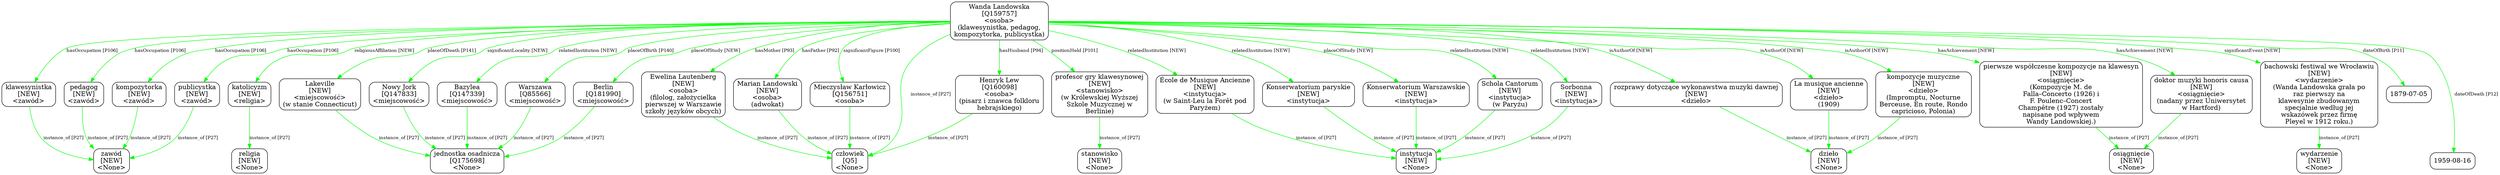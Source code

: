 digraph {
	node [shape=box,
		style=rounded
	];
	edge [fontsize=10];
	"Wanda Landowska
[Q159757]
<osoba>
(klawesynistka, pedagog,
kompozytorka, publicystka)"	[color=black,
		label="Wanda Landowska
[Q159757]
<osoba>
(klawesynistka, pedagog,
kompozytorka, publicystka)"];
	"klawesynistka
[NEW]
<zawód>"	[color=black,
		label="klawesynistka
[NEW]
<zawód>"];
	"Wanda Landowska
[Q159757]
<osoba>
(klawesynistka, pedagog,
kompozytorka, publicystka)" -> "klawesynistka
[NEW]
<zawód>"	[color=green,
		label="hasOccupation [P106]"];
	"pedagog
[NEW]
<zawód>"	[color=black,
		label="pedagog
[NEW]
<zawód>"];
	"Wanda Landowska
[Q159757]
<osoba>
(klawesynistka, pedagog,
kompozytorka, publicystka)" -> "pedagog
[NEW]
<zawód>"	[color=green,
		label="hasOccupation [P106]"];
	"kompozytorka
[NEW]
<zawód>"	[color=black,
		label="kompozytorka
[NEW]
<zawód>"];
	"Wanda Landowska
[Q159757]
<osoba>
(klawesynistka, pedagog,
kompozytorka, publicystka)" -> "kompozytorka
[NEW]
<zawód>"	[color=green,
		label="hasOccupation [P106]"];
	"publicystka
[NEW]
<zawód>"	[color=black,
		label="publicystka
[NEW]
<zawód>"];
	"Wanda Landowska
[Q159757]
<osoba>
(klawesynistka, pedagog,
kompozytorka, publicystka)" -> "publicystka
[NEW]
<zawód>"	[color=green,
		label="hasOccupation [P106]"];
	"Warszawa
[Q85566]
<miejscowość>"	[color=black,
		label="Warszawa
[Q85566]
<miejscowość>"];
	"Wanda Landowska
[Q159757]
<osoba>
(klawesynistka, pedagog,
kompozytorka, publicystka)" -> "Warszawa
[Q85566]
<miejscowość>"	[color=green,
		label="placeOfBirth [P140]"];
	"Lakeville
[NEW]
<miejscowość>
(w stanie Connecticut)"	[color=black,
		label="Lakeville
[NEW]
<miejscowość>
(w stanie Connecticut)"];
	"Wanda Landowska
[Q159757]
<osoba>
(klawesynistka, pedagog,
kompozytorka, publicystka)" -> "Lakeville
[NEW]
<miejscowość>
(w stanie Connecticut)"	[color=green,
		label="placeOfDeath [P141]"];
	"Marian Landowski
[NEW]
<osoba>
(adwokat)"	[color=black,
		label="Marian Landowski
[NEW]
<osoba>
(adwokat)"];
	"Wanda Landowska
[Q159757]
<osoba>
(klawesynistka, pedagog,
kompozytorka, publicystka)" -> "Marian Landowski
[NEW]
<osoba>
(adwokat)"	[color=green,
		label="hasFather [P92]"];
	"Ewelina Lautenberg
[NEW]
<osoba>
(filolog, założycielka
pierwszej w Warszawie
szkoły języków obcych)"	[color=black,
		label="Ewelina Lautenberg
[NEW]
<osoba>
(filolog, założycielka
pierwszej w Warszawie
szkoły języków obcych)"];
	"Wanda Landowska
[Q159757]
<osoba>
(klawesynistka, pedagog,
kompozytorka, publicystka)" -> "Ewelina Lautenberg
[NEW]
<osoba>
(filolog, założycielka
pierwszej w Warszawie
szkoły języków obcych)"	[color=green,
		label="hasMother [P93]"];
	"katolicyzm
[NEW]
<religia>"	[color=black,
		label="katolicyzm
[NEW]
<religia>"];
	"Wanda Landowska
[Q159757]
<osoba>
(klawesynistka, pedagog,
kompozytorka, publicystka)" -> "katolicyzm
[NEW]
<religia>"	[color=green,
		label="religiousAffiliation [NEW]"];
	"Konserwatorium Warszawskie
[NEW]
<instytucja>"	[color=black,
		label="Konserwatorium Warszawskie
[NEW]
<instytucja>"];
	"Wanda Landowska
[Q159757]
<osoba>
(klawesynistka, pedagog,
kompozytorka, publicystka)" -> "Konserwatorium Warszawskie
[NEW]
<instytucja>"	[color=green,
		label="placeOfStudy [NEW]"];
	"Berlin
[Q181990]
<miejscowość>"	[color=black,
		label="Berlin
[Q181990]
<miejscowość>"];
	"Wanda Landowska
[Q159757]
<osoba>
(klawesynistka, pedagog,
kompozytorka, publicystka)" -> "Berlin
[Q181990]
<miejscowość>"	[color=green,
		label="placeOfStudy [NEW]"];
	"Mieczysław Karłowicz
[Q156751]
<osoba>"	[color=black,
		label="Mieczysław Karłowicz
[Q156751]
<osoba>"];
	"Wanda Landowska
[Q159757]
<osoba>
(klawesynistka, pedagog,
kompozytorka, publicystka)" -> "Mieczysław Karłowicz
[Q156751]
<osoba>"	[color=green,
		label="significantFigure [P100]"];
	"Henryk Lew
[Q160098]
<osoba>
(pisarz i znawca folkloru
hebrajskiego)"	[color=black,
		label="Henryk Lew
[Q160098]
<osoba>
(pisarz i znawca folkloru
hebrajskiego)"];
	"Wanda Landowska
[Q159757]
<osoba>
(klawesynistka, pedagog,
kompozytorka, publicystka)" -> "Henryk Lew
[Q160098]
<osoba>
(pisarz i znawca folkloru
hebrajskiego)"	[color=green,
		label="hasHusband [P94]"];
	"Schola Cantorum
[NEW]
<instytucja>
(w Paryżu)"	[color=black,
		label="Schola Cantorum
[NEW]
<instytucja>
(w Paryżu)"];
	"Wanda Landowska
[Q159757]
<osoba>
(klawesynistka, pedagog,
kompozytorka, publicystka)" -> "Schola Cantorum
[NEW]
<instytucja>
(w Paryżu)"	[color=green,
		label="relatedInstitution [NEW]"];
	"profesor gry klawesynowej
[NEW]
<stanowisko>
(w Królewskiej Wyższej
Szkole Muzycznej w
Berlinie)"	[color=black,
		label="profesor gry klawesynowej
[NEW]
<stanowisko>
(w Królewskiej Wyższej
Szkole Muzycznej w
Berlinie)"];
	"Wanda Landowska
[Q159757]
<osoba>
(klawesynistka, pedagog,
kompozytorka, publicystka)" -> "profesor gry klawesynowej
[NEW]
<stanowisko>
(w Królewskiej Wyższej
Szkole Muzycznej w
Berlinie)"	[color=green,
		label="positionHeld [P101]"];
	"Bazylea
[Q147339]
<miejscowość>"	[color=black,
		label="Bazylea
[Q147339]
<miejscowość>"];
	"Wanda Landowska
[Q159757]
<osoba>
(klawesynistka, pedagog,
kompozytorka, publicystka)" -> "Bazylea
[Q147339]
<miejscowość>"	[color=green,
		label="relatedInstitution [NEW]"];
	"Sorbonna
[NEW]
<instytucja>"	[color=black,
		label="Sorbonna
[NEW]
<instytucja>"];
	"Wanda Landowska
[Q159757]
<osoba>
(klawesynistka, pedagog,
kompozytorka, publicystka)" -> "Sorbonna
[NEW]
<instytucja>"	[color=green,
		label="relatedInstitution [NEW]"];
	"École de Musique Ancienne
[NEW]
<instytucja>
(w Saint-Leu la Forêt pod
Paryżem)"	[color=black,
		label="École de Musique Ancienne
[NEW]
<instytucja>
(w Saint-Leu la Forêt pod
Paryżem)"];
	"Wanda Landowska
[Q159757]
<osoba>
(klawesynistka, pedagog,
kompozytorka, publicystka)" -> "École de Musique Ancienne
[NEW]
<instytucja>
(w Saint-Leu la Forêt pod
Paryżem)"	[color=green,
		label="relatedInstitution [NEW]"];
	"Konserwatorium paryskie
[NEW]
<instytucja>"	[color=black,
		label="Konserwatorium paryskie
[NEW]
<instytucja>"];
	"Wanda Landowska
[Q159757]
<osoba>
(klawesynistka, pedagog,
kompozytorka, publicystka)" -> "Konserwatorium paryskie
[NEW]
<instytucja>"	[color=green,
		label="relatedInstitution [NEW]"];
	"Nowy Jork
[Q147833]
<miejscowość>"	[color=black,
		label="Nowy Jork
[Q147833]
<miejscowość>"];
	"Wanda Landowska
[Q159757]
<osoba>
(klawesynistka, pedagog,
kompozytorka, publicystka)" -> "Nowy Jork
[Q147833]
<miejscowość>"	[color=green,
		label="significantLocality [NEW]"];
	"doktor muzyki honoris causa
[NEW]
<osiągnięcie>
(nadany przez Uniwersytet
w Hartford)"	[color=black,
		label="doktor muzyki honoris causa
[NEW]
<osiągnięcie>
(nadany przez Uniwersytet
w Hartford)"];
	"Wanda Landowska
[Q159757]
<osoba>
(klawesynistka, pedagog,
kompozytorka, publicystka)" -> "doktor muzyki honoris causa
[NEW]
<osiągnięcie>
(nadany przez Uniwersytet
w Hartford)"	[color=green,
		label="hasAchievement [NEW]"];
	"rozprawy dotyczące wykonawstwa muzyki dawnej
[NEW]
<dzieło>"	[color=black,
		label="rozprawy dotyczące wykonawstwa muzyki dawnej
[NEW]
<dzieło>"];
	"Wanda Landowska
[Q159757]
<osoba>
(klawesynistka, pedagog,
kompozytorka, publicystka)" -> "rozprawy dotyczące wykonawstwa muzyki dawnej
[NEW]
<dzieło>"	[color=green,
		label="isAuthorOf [NEW]"];
	"La musique ancienne
[NEW]
<dzieło>
(1909)"	[color=black,
		label="La musique ancienne
[NEW]
<dzieło>
(1909)"];
	"Wanda Landowska
[Q159757]
<osoba>
(klawesynistka, pedagog,
kompozytorka, publicystka)" -> "La musique ancienne
[NEW]
<dzieło>
(1909)"	[color=green,
		label="isAuthorOf [NEW]"];
	"kompozycje muzyczne
[NEW]
<dzieło>
(Impromptu, Nocturne
Berceuse, En route, Rondo
capricioso, Polonia)"	[color=black,
		label="kompozycje muzyczne
[NEW]
<dzieło>
(Impromptu, Nocturne
Berceuse, En route, Rondo
capricioso, Polonia)"];
	"Wanda Landowska
[Q159757]
<osoba>
(klawesynistka, pedagog,
kompozytorka, publicystka)" -> "kompozycje muzyczne
[NEW]
<dzieło>
(Impromptu, Nocturne
Berceuse, En route, Rondo
capricioso, Polonia)"	[color=green,
		label="isAuthorOf [NEW]"];
	"bachowski festiwal we Wrocławiu
[NEW]
<wydarzenie>
(Wanda Landowska grała po
raz pierwszy na
klawesynie zbudowanym
specjalnie \
według jej
wskazówek przez firmę
Pleyel w 1912 roku.)"	[color=black,
		label="bachowski festiwal we Wrocławiu
[NEW]
<wydarzenie>
(Wanda Landowska grała po
raz pierwszy na
klawesynie zbudowanym
specjalnie \
według jej
wskazówek przez firmę
Pleyel w 1912 roku.)"];
	"Wanda Landowska
[Q159757]
<osoba>
(klawesynistka, pedagog,
kompozytorka, publicystka)" -> "bachowski festiwal we Wrocławiu
[NEW]
<wydarzenie>
(Wanda Landowska grała po
raz pierwszy na
klawesynie zbudowanym
specjalnie \
według jej
wskazówek przez firmę
Pleyel w 1912 roku.)"	[color=green,
		label="significantEvent [NEW]"];
	"pierwsze współczesne kompozycje na klawesyn
[NEW]
<osiągnięcie>
(Kompozycje M. de
Falla–Concerto (1926) i
F. Poulenc–Concert
\
Champêtre (1927) zostały
napisane pod wpływem
Wandy Landowskiej.)"	[color=black,
		label="pierwsze współczesne kompozycje na klawesyn
[NEW]
<osiągnięcie>
(Kompozycje M. de
Falla–Concerto (1926) i
F. Poulenc–Concert
\
Champêtre (1927) zostały
napisane pod wpływem
Wandy Landowskiej.)"];
	"Wanda Landowska
[Q159757]
<osoba>
(klawesynistka, pedagog,
kompozytorka, publicystka)" -> "pierwsze współczesne kompozycje na klawesyn
[NEW]
<osiągnięcie>
(Kompozycje M. de
Falla–Concerto (1926) i
F. Poulenc–Concert
\
Champêtre (1927) zostały
napisane pod wpływem
Wandy Landowskiej.)"	[color=green,
		label="hasAchievement [NEW]"];
	"Wanda Landowska
[Q159757]
<osoba>
(klawesynistka, pedagog,
kompozytorka, publicystka)" -> "człowiek
[Q5]
<None>"	[color=green,
		label="instance_of [P27]"];
	"Wanda Landowska
[Q159757]
<osoba>
(klawesynistka, pedagog,
kompozytorka, publicystka)" -> "1879-07-05"	[color=green,
		label="dateOfBirth [P11]",
		minlen=1];
	"Wanda Landowska
[Q159757]
<osoba>
(klawesynistka, pedagog,
kompozytorka, publicystka)" -> "1959-08-16"	[color=green,
		label="dateOfDeath [P12]",
		minlen=2];
	"klawesynistka
[NEW]
<zawód>" -> "zawód
[NEW]
<None>"	[color=green,
		label="instance_of [P27]"];
	"pedagog
[NEW]
<zawód>" -> "zawód
[NEW]
<None>"	[color=green,
		label="instance_of [P27]"];
	"kompozytorka
[NEW]
<zawód>" -> "zawód
[NEW]
<None>"	[color=green,
		label="instance_of [P27]"];
	"publicystka
[NEW]
<zawód>" -> "zawód
[NEW]
<None>"	[color=green,
		label="instance_of [P27]"];
	"Warszawa
[Q85566]
<miejscowość>" -> "jednostka osadnicza
[Q175698]
<None>"	[color=green,
		label="instance_of [P27]"];
	"Lakeville
[NEW]
<miejscowość>
(w stanie Connecticut)" -> "jednostka osadnicza
[Q175698]
<None>"	[color=green,
		label="instance_of [P27]"];
	"Marian Landowski
[NEW]
<osoba>
(adwokat)" -> "człowiek
[Q5]
<None>"	[color=green,
		label="instance_of [P27]"];
	"Ewelina Lautenberg
[NEW]
<osoba>
(filolog, założycielka
pierwszej w Warszawie
szkoły języków obcych)" -> "człowiek
[Q5]
<None>"	[color=green,
		label="instance_of [P27]"];
	"katolicyzm
[NEW]
<religia>" -> "religia
[NEW]
<None>"	[color=green,
		label="instance_of [P27]",
		minlen=1];
	"Konserwatorium Warszawskie
[NEW]
<instytucja>" -> "instytucja
[NEW]
<None>"	[color=green,
		label="instance_of [P27]"];
	"Berlin
[Q181990]
<miejscowość>" -> "jednostka osadnicza
[Q175698]
<None>"	[color=green,
		label="instance_of [P27]"];
	"Mieczysław Karłowicz
[Q156751]
<osoba>" -> "człowiek
[Q5]
<None>"	[color=green,
		label="instance_of [P27]"];
	"Henryk Lew
[Q160098]
<osoba>
(pisarz i znawca folkloru
hebrajskiego)" -> "człowiek
[Q5]
<None>"	[color=green,
		label="instance_of [P27]"];
	"Schola Cantorum
[NEW]
<instytucja>
(w Paryżu)" -> "instytucja
[NEW]
<None>"	[color=green,
		label="instance_of [P27]"];
	"profesor gry klawesynowej
[NEW]
<stanowisko>
(w Królewskiej Wyższej
Szkole Muzycznej w
Berlinie)" -> "stanowisko
[NEW]
<None>"	[color=green,
		label="instance_of [P27]",
		minlen=1];
	"Bazylea
[Q147339]
<miejscowość>" -> "jednostka osadnicza
[Q175698]
<None>"	[color=green,
		label="instance_of [P27]"];
	"Sorbonna
[NEW]
<instytucja>" -> "instytucja
[NEW]
<None>"	[color=green,
		label="instance_of [P27]"];
	"École de Musique Ancienne
[NEW]
<instytucja>
(w Saint-Leu la Forêt pod
Paryżem)" -> "instytucja
[NEW]
<None>"	[color=green,
		label="instance_of [P27]"];
	"Konserwatorium paryskie
[NEW]
<instytucja>" -> "instytucja
[NEW]
<None>"	[color=green,
		label="instance_of [P27]"];
	"Nowy Jork
[Q147833]
<miejscowość>" -> "jednostka osadnicza
[Q175698]
<None>"	[color=green,
		label="instance_of [P27]"];
	"doktor muzyki honoris causa
[NEW]
<osiągnięcie>
(nadany przez Uniwersytet
w Hartford)" -> "osiągnięcie
[NEW]
<None>"	[color=green,
		label="instance_of [P27]"];
	"rozprawy dotyczące wykonawstwa muzyki dawnej
[NEW]
<dzieło>" -> "dzieło
[NEW]
<None>"	[color=green,
		label="instance_of [P27]"];
	"La musique ancienne
[NEW]
<dzieło>
(1909)" -> "dzieło
[NEW]
<None>"	[color=green,
		label="instance_of [P27]"];
	"kompozycje muzyczne
[NEW]
<dzieło>
(Impromptu, Nocturne
Berceuse, En route, Rondo
capricioso, Polonia)" -> "dzieło
[NEW]
<None>"	[color=green,
		label="instance_of [P27]"];
	"bachowski festiwal we Wrocławiu
[NEW]
<wydarzenie>
(Wanda Landowska grała po
raz pierwszy na
klawesynie zbudowanym
specjalnie \
według jej
wskazówek przez firmę
Pleyel w 1912 roku.)" -> "wydarzenie
[NEW]
<None>"	[color=green,
		label="instance_of [P27]",
		minlen=1];
	"pierwsze współczesne kompozycje na klawesyn
[NEW]
<osiągnięcie>
(Kompozycje M. de
Falla–Concerto (1926) i
F. Poulenc–Concert
\
Champêtre (1927) zostały
napisane pod wpływem
Wandy Landowskiej.)" -> "osiągnięcie
[NEW]
<None>"	[color=green,
		label="instance_of [P27]"];
}
